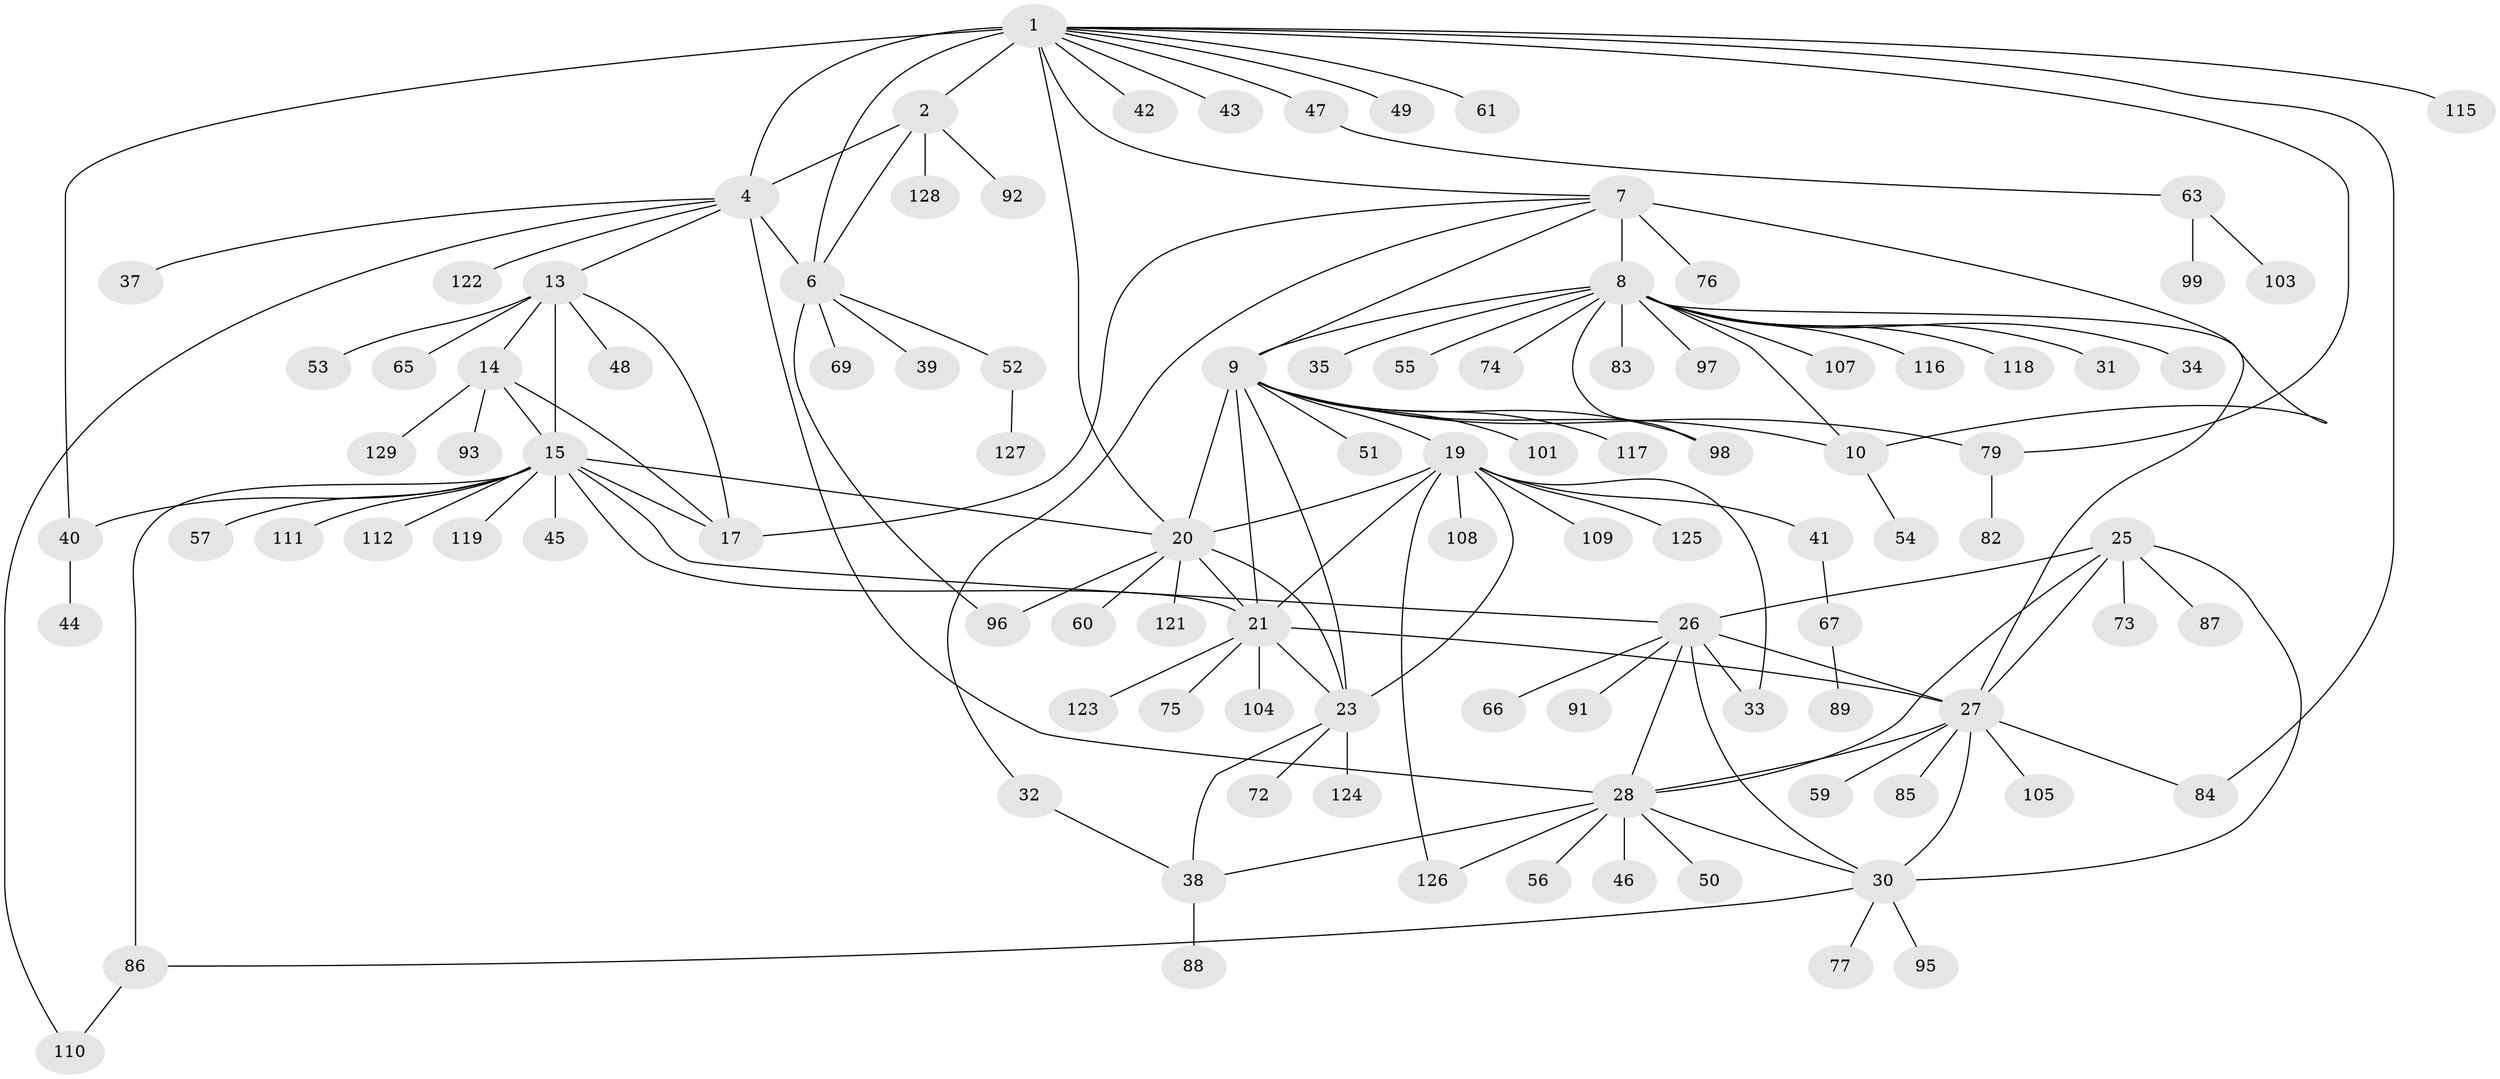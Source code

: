 // original degree distribution, {10: 0.046511627906976744, 8: 0.06201550387596899, 11: 0.007751937984496124, 9: 0.03875968992248062, 6: 0.031007751937984496, 7: 0.023255813953488372, 13: 0.007751937984496124, 12: 0.015503875968992248, 1: 0.5968992248062015, 2: 0.12403100775193798, 4: 0.023255813953488372, 3: 0.023255813953488372}
// Generated by graph-tools (version 1.1) at 2025/42/03/06/25 10:42:15]
// undirected, 102 vertices, 140 edges
graph export_dot {
graph [start="1"]
  node [color=gray90,style=filled];
  1 [super="+3"];
  2 [super="+78"];
  4 [super="+5"];
  6 [super="+102"];
  7 [super="+11"];
  8 [super="+12"];
  9 [super="+22"];
  10 [super="+113"];
  13 [super="+16"];
  14 [super="+62"];
  15 [super="+18"];
  17;
  19 [super="+94"];
  20 [super="+68"];
  21 [super="+24"];
  23 [super="+70"];
  25 [super="+120"];
  26 [super="+36"];
  27 [super="+29"];
  28 [super="+106"];
  30 [super="+71"];
  31;
  32;
  33;
  34;
  35;
  37;
  38 [super="+58"];
  39;
  40;
  41;
  42;
  43 [super="+81"];
  44;
  45;
  46 [super="+80"];
  47 [super="+64"];
  48;
  49;
  50;
  51;
  52;
  53 [super="+114"];
  54;
  55;
  56;
  57;
  59;
  60;
  61;
  63 [super="+100"];
  65;
  66;
  67;
  69;
  72;
  73;
  74;
  75;
  76;
  77;
  79 [super="+90"];
  82;
  83;
  84;
  85;
  86;
  87;
  88;
  89;
  91;
  92;
  93;
  95;
  96;
  97;
  98;
  99;
  101;
  103;
  104;
  105;
  107;
  108;
  109;
  110;
  111;
  112;
  115;
  116;
  117;
  118;
  119;
  121;
  122;
  123;
  124;
  125;
  126;
  127;
  128;
  129;
  1 -- 2 [weight=2];
  1 -- 4 [weight=4];
  1 -- 6 [weight=2];
  1 -- 20;
  1 -- 47;
  1 -- 49;
  1 -- 61;
  1 -- 79;
  1 -- 40;
  1 -- 42;
  1 -- 43;
  1 -- 115;
  1 -- 84;
  1 -- 7;
  2 -- 4 [weight=2];
  2 -- 6;
  2 -- 92;
  2 -- 128;
  4 -- 6 [weight=2];
  4 -- 28;
  4 -- 37;
  4 -- 110;
  4 -- 122;
  4 -- 13;
  6 -- 39;
  6 -- 52;
  6 -- 69;
  6 -- 96;
  7 -- 8 [weight=4];
  7 -- 9 [weight=2];
  7 -- 10 [weight=2];
  7 -- 17;
  7 -- 32;
  7 -- 76;
  8 -- 9 [weight=2];
  8 -- 10 [weight=2];
  8 -- 97;
  8 -- 98;
  8 -- 116;
  8 -- 27;
  8 -- 34;
  8 -- 35;
  8 -- 74;
  8 -- 107;
  8 -- 83;
  8 -- 118;
  8 -- 55;
  8 -- 31;
  9 -- 10;
  9 -- 79;
  9 -- 117;
  9 -- 98;
  9 -- 101;
  9 -- 19;
  9 -- 20;
  9 -- 21 [weight=2];
  9 -- 51;
  9 -- 23;
  10 -- 54;
  13 -- 14 [weight=2];
  13 -- 15 [weight=4];
  13 -- 17 [weight=2];
  13 -- 53;
  13 -- 48;
  13 -- 65;
  14 -- 15 [weight=2];
  14 -- 17;
  14 -- 93;
  14 -- 129;
  15 -- 17 [weight=2];
  15 -- 45;
  15 -- 57;
  15 -- 86;
  15 -- 119;
  15 -- 21;
  15 -- 40;
  15 -- 111;
  15 -- 112;
  15 -- 20;
  15 -- 26;
  19 -- 20;
  19 -- 21 [weight=2];
  19 -- 23;
  19 -- 33;
  19 -- 41;
  19 -- 108;
  19 -- 109;
  19 -- 125;
  19 -- 126;
  20 -- 21 [weight=2];
  20 -- 23;
  20 -- 60;
  20 -- 96;
  20 -- 121;
  21 -- 23 [weight=2];
  21 -- 75;
  21 -- 104;
  21 -- 123;
  21 -- 27;
  23 -- 72;
  23 -- 38;
  23 -- 124;
  25 -- 26;
  25 -- 27 [weight=2];
  25 -- 28;
  25 -- 30;
  25 -- 73;
  25 -- 87;
  26 -- 27 [weight=2];
  26 -- 28;
  26 -- 30;
  26 -- 33;
  26 -- 66;
  26 -- 91;
  27 -- 28 [weight=2];
  27 -- 30 [weight=2];
  27 -- 59;
  27 -- 84;
  27 -- 85;
  27 -- 105;
  28 -- 30;
  28 -- 38;
  28 -- 46;
  28 -- 50;
  28 -- 56;
  28 -- 126;
  30 -- 77;
  30 -- 86;
  30 -- 95;
  32 -- 38;
  38 -- 88;
  40 -- 44;
  41 -- 67;
  47 -- 63;
  52 -- 127;
  63 -- 99;
  63 -- 103;
  67 -- 89;
  79 -- 82;
  86 -- 110;
}
